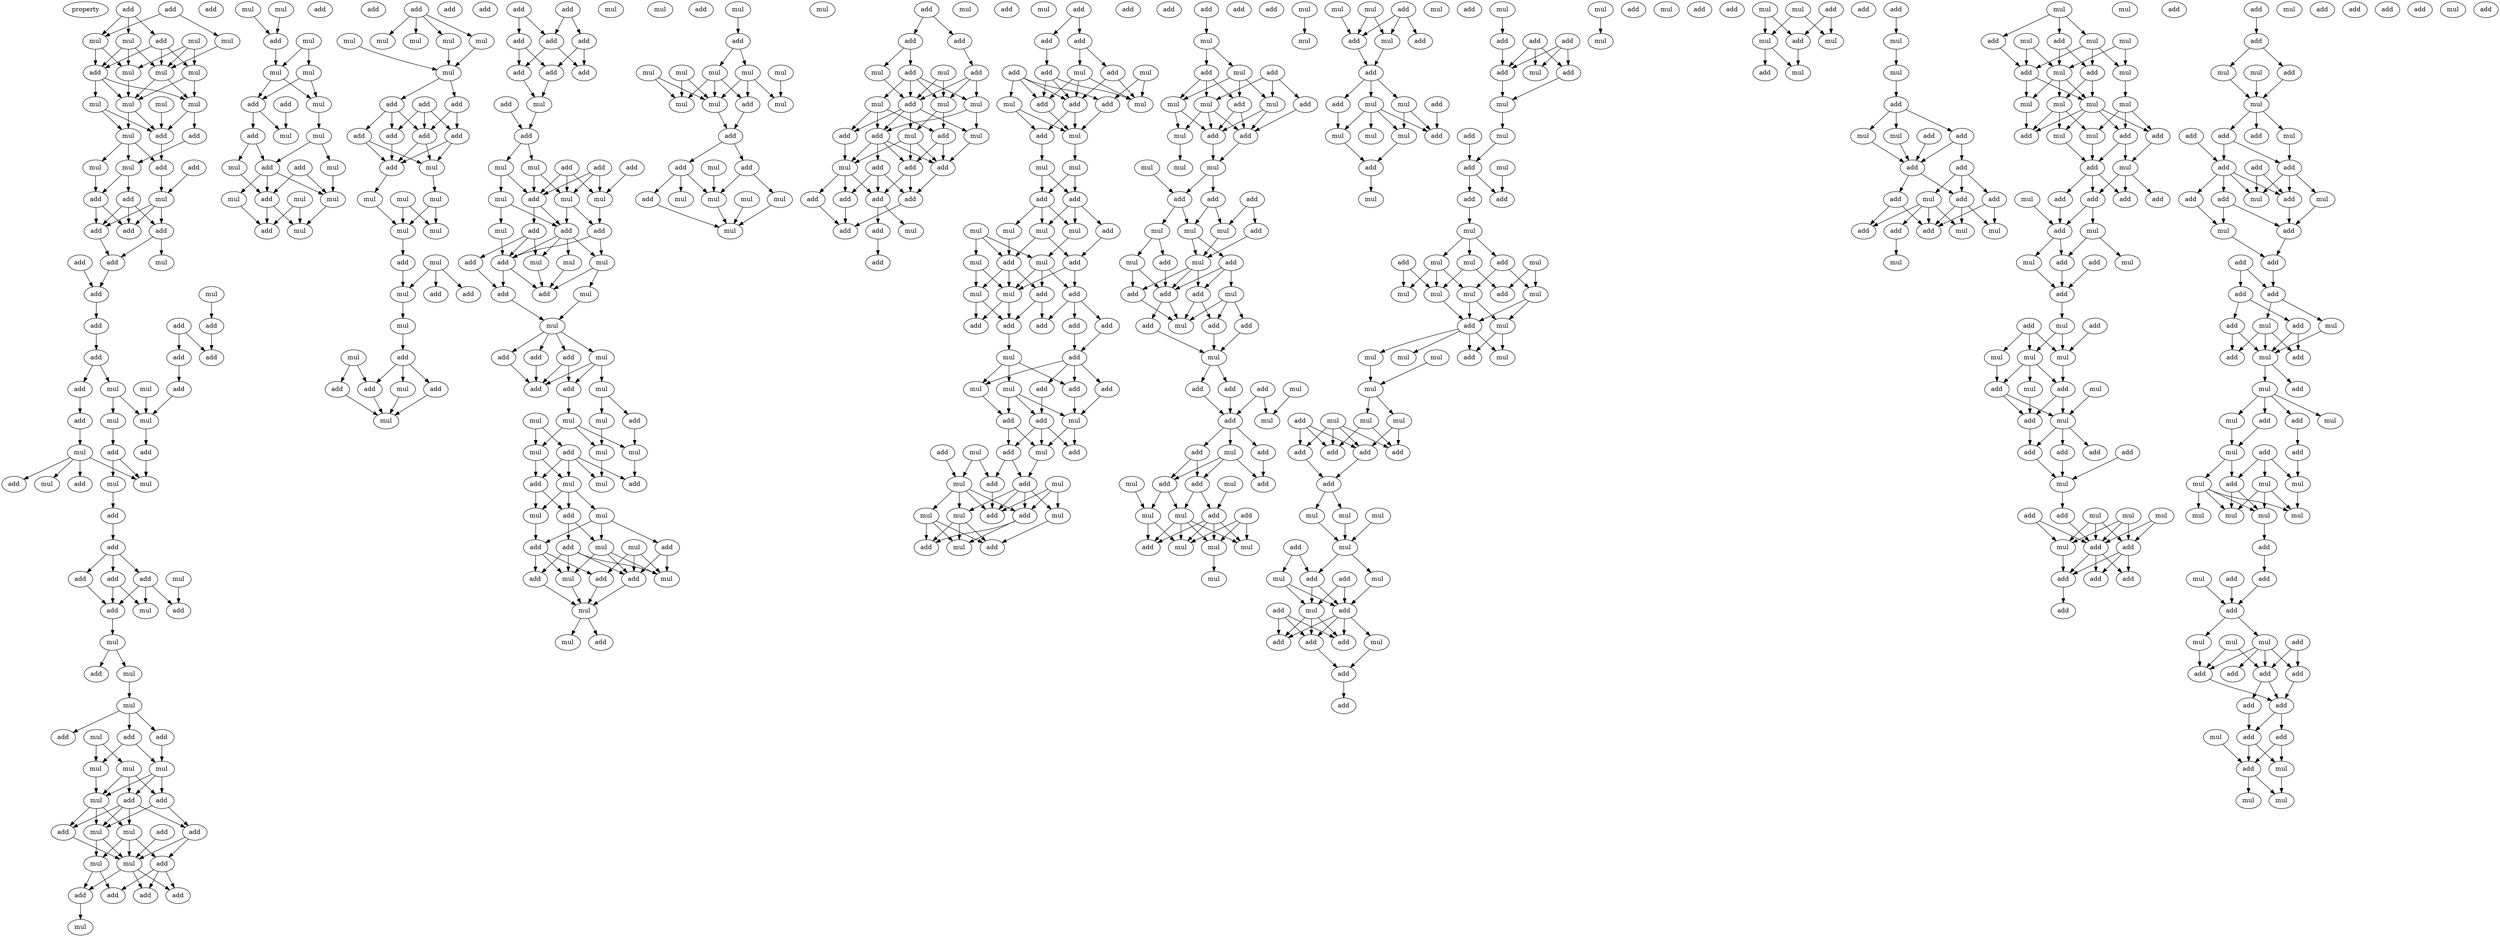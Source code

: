 digraph {
    node [fontcolor=black]
    property [mul=2,lf=1.7]
    0 [ label = add ];
    1 [ label = add ];
    2 [ label = mul ];
    3 [ label = mul ];
    4 [ label = add ];
    5 [ label = mul ];
    6 [ label = mul ];
    7 [ label = add ];
    8 [ label = mul ];
    9 [ label = mul ];
    10 [ label = mul ];
    11 [ label = mul ];
    12 [ label = mul ];
    13 [ label = mul ];
    14 [ label = mul ];
    15 [ label = add ];
    16 [ label = add ];
    17 [ label = mul ];
    18 [ label = mul ];
    19 [ label = add ];
    20 [ label = mul ];
    21 [ label = add ];
    22 [ label = mul ];
    23 [ label = add ];
    24 [ label = add ];
    25 [ label = add ];
    26 [ label = add ];
    27 [ label = add ];
    28 [ label = add ];
    29 [ label = add ];
    30 [ label = mul ];
    31 [ label = add ];
    32 [ label = mul ];
    33 [ label = add ];
    34 [ label = add ];
    35 [ label = add ];
    36 [ label = add ];
    37 [ label = add ];
    38 [ label = add ];
    39 [ label = add ];
    40 [ label = mul ];
    41 [ label = mul ];
    42 [ label = add ];
    43 [ label = mul ];
    44 [ label = mul ];
    45 [ label = add ];
    46 [ label = add ];
    47 [ label = mul ];
    48 [ label = add ];
    49 [ label = mul ];
    50 [ label = add ];
    51 [ label = mul ];
    52 [ label = mul ];
    53 [ label = add ];
    54 [ label = add ];
    55 [ label = add ];
    56 [ label = add ];
    57 [ label = mul ];
    58 [ label = add ];
    59 [ label = add ];
    60 [ label = add ];
    61 [ label = mul ];
    62 [ label = add ];
    63 [ label = mul ];
    64 [ label = add ];
    65 [ label = add ];
    66 [ label = mul ];
    67 [ label = mul ];
    68 [ label = mul ];
    69 [ label = add ];
    70 [ label = add ];
    71 [ label = add ];
    72 [ label = mul ];
    73 [ label = mul ];
    74 [ label = mul ];
    75 [ label = add ];
    76 [ label = mul ];
    77 [ label = add ];
    78 [ label = add ];
    79 [ label = mul ];
    80 [ label = mul ];
    81 [ label = add ];
    82 [ label = add ];
    83 [ label = mul ];
    84 [ label = mul ];
    85 [ label = add ];
    86 [ label = add ];
    87 [ label = add ];
    88 [ label = add ];
    89 [ label = add ];
    90 [ label = mul ];
    91 [ label = mul ];
    92 [ label = mul ];
    93 [ label = add ];
    94 [ label = mul ];
    95 [ label = mul ];
    96 [ label = mul ];
    97 [ label = mul ];
    98 [ label = add ];
    99 [ label = add ];
    100 [ label = mul ];
    101 [ label = mul ];
    102 [ label = add ];
    103 [ label = add ];
    104 [ label = add ];
    105 [ label = mul ];
    106 [ label = mul ];
    107 [ label = add ];
    108 [ label = mul ];
    109 [ label = mul ];
    110 [ label = mul ];
    111 [ label = add ];
    112 [ label = add ];
    113 [ label = mul ];
    114 [ label = add ];
    115 [ label = add ];
    116 [ label = mul ];
    117 [ label = mul ];
    118 [ label = mul ];
    119 [ label = mul ];
    120 [ label = mul ];
    121 [ label = mul ];
    122 [ label = add ];
    123 [ label = add ];
    124 [ label = add ];
    125 [ label = add ];
    126 [ label = add ];
    127 [ label = add ];
    128 [ label = add ];
    129 [ label = add ];
    130 [ label = mul ];
    131 [ label = add ];
    132 [ label = mul ];
    133 [ label = mul ];
    134 [ label = mul ];
    135 [ label = mul ];
    136 [ label = mul ];
    137 [ label = mul ];
    138 [ label = add ];
    139 [ label = add ];
    140 [ label = add ];
    141 [ label = add ];
    142 [ label = mul ];
    143 [ label = mul ];
    144 [ label = mul ];
    145 [ label = add ];
    146 [ label = add ];
    147 [ label = mul ];
    148 [ label = add ];
    149 [ label = add ];
    150 [ label = mul ];
    151 [ label = add ];
    152 [ label = add ];
    153 [ label = add ];
    154 [ label = add ];
    155 [ label = add ];
    156 [ label = add ];
    157 [ label = add ];
    158 [ label = add ];
    159 [ label = add ];
    160 [ label = mul ];
    161 [ label = mul ];
    162 [ label = mul ];
    163 [ label = add ];
    164 [ label = mul ];
    165 [ label = mul ];
    166 [ label = add ];
    167 [ label = add ];
    168 [ label = add ];
    169 [ label = mul ];
    170 [ label = mul ];
    171 [ label = mul ];
    172 [ label = add ];
    173 [ label = mul ];
    174 [ label = add ];
    175 [ label = add ];
    176 [ label = add ];
    177 [ label = mul ];
    178 [ label = add ];
    179 [ label = mul ];
    180 [ label = mul ];
    181 [ label = add ];
    182 [ label = add ];
    183 [ label = mul ];
    184 [ label = add ];
    185 [ label = mul ];
    186 [ label = add ];
    187 [ label = mul ];
    188 [ label = add ];
    189 [ label = add ];
    190 [ label = add ];
    191 [ label = mul ];
    192 [ label = add ];
    193 [ label = add ];
    194 [ label = mul ];
    195 [ label = mul ];
    196 [ label = mul ];
    197 [ label = mul ];
    198 [ label = mul ];
    199 [ label = add ];
    200 [ label = mul ];
    201 [ label = add ];
    202 [ label = add ];
    203 [ label = mul ];
    204 [ label = mul ];
    205 [ label = mul ];
    206 [ label = mul ];
    207 [ label = add ];
    208 [ label = add ];
    209 [ label = mul ];
    210 [ label = add ];
    211 [ label = add ];
    212 [ label = mul ];
    213 [ label = add ];
    214 [ label = mul ];
    215 [ label = add ];
    216 [ label = add ];
    217 [ label = mul ];
    218 [ label = mul ];
    219 [ label = add ];
    220 [ label = mul ];
    221 [ label = add ];
    222 [ label = mul ];
    223 [ label = mul ];
    224 [ label = add ];
    225 [ label = mul ];
    226 [ label = mul ];
    227 [ label = mul ];
    228 [ label = mul ];
    229 [ label = mul ];
    230 [ label = mul ];
    231 [ label = mul ];
    232 [ label = mul ];
    233 [ label = add ];
    234 [ label = add ];
    235 [ label = mul ];
    236 [ label = add ];
    237 [ label = add ];
    238 [ label = mul ];
    239 [ label = mul ];
    240 [ label = mul ];
    241 [ label = mul ];
    242 [ label = add ];
    243 [ label = mul ];
    244 [ label = add ];
    245 [ label = mul ];
    246 [ label = add ];
    247 [ label = add ];
    248 [ label = add ];
    249 [ label = add ];
    250 [ label = add ];
    251 [ label = mul ];
    252 [ label = mul ];
    253 [ label = mul ];
    254 [ label = mul ];
    255 [ label = mul ];
    256 [ label = add ];
    257 [ label = add ];
    258 [ label = add ];
    259 [ label = mul ];
    260 [ label = add ];
    261 [ label = mul ];
    262 [ label = add ];
    263 [ label = mul ];
    264 [ label = add ];
    265 [ label = add ];
    266 [ label = mul ];
    267 [ label = add ];
    268 [ label = add ];
    269 [ label = add ];
    270 [ label = add ];
    271 [ label = add ];
    272 [ label = mul ];
    273 [ label = add ];
    274 [ label = add ];
    275 [ label = add ];
    276 [ label = add ];
    277 [ label = add ];
    278 [ label = add ];
    279 [ label = add ];
    280 [ label = add ];
    281 [ label = mul ];
    282 [ label = mul ];
    283 [ label = add ];
    284 [ label = add ];
    285 [ label = mul ];
    286 [ label = add ];
    287 [ label = mul ];
    288 [ label = add ];
    289 [ label = mul ];
    290 [ label = mul ];
    291 [ label = mul ];
    292 [ label = add ];
    293 [ label = add ];
    294 [ label = mul ];
    295 [ label = mul ];
    296 [ label = mul ];
    297 [ label = mul ];
    298 [ label = add ];
    299 [ label = add ];
    300 [ label = add ];
    301 [ label = add ];
    302 [ label = mul ];
    303 [ label = mul ];
    304 [ label = add ];
    305 [ label = add ];
    306 [ label = mul ];
    307 [ label = mul ];
    308 [ label = add ];
    309 [ label = add ];
    310 [ label = add ];
    311 [ label = add ];
    312 [ label = add ];
    313 [ label = add ];
    314 [ label = mul ];
    315 [ label = add ];
    316 [ label = mul ];
    317 [ label = add ];
    318 [ label = add ];
    319 [ label = mul ];
    320 [ label = add ];
    321 [ label = add ];
    322 [ label = mul ];
    323 [ label = mul ];
    324 [ label = mul ];
    325 [ label = add ];
    326 [ label = add ];
    327 [ label = add ];
    328 [ label = add ];
    329 [ label = add ];
    330 [ label = mul ];
    331 [ label = mul ];
    332 [ label = mul ];
    333 [ label = mul ];
    334 [ label = mul ];
    335 [ label = add ];
    336 [ label = add ];
    337 [ label = add ];
    338 [ label = mul ];
    339 [ label = add ];
    340 [ label = add ];
    341 [ label = add ];
    342 [ label = mul ];
    343 [ label = add ];
    344 [ label = mul ];
    345 [ label = add ];
    346 [ label = add ];
    347 [ label = mul ];
    348 [ label = add ];
    349 [ label = mul ];
    350 [ label = mul ];
    351 [ label = add ];
    352 [ label = add ];
    353 [ label = mul ];
    354 [ label = mul ];
    355 [ label = mul ];
    356 [ label = mul ];
    357 [ label = add ];
    358 [ label = add ];
    359 [ label = add ];
    360 [ label = mul ];
    361 [ label = mul ];
    362 [ label = mul ];
    363 [ label = add ];
    364 [ label = mul ];
    365 [ label = mul ];
    366 [ label = add ];
    367 [ label = add ];
    368 [ label = add ];
    369 [ label = mul ];
    370 [ label = add ];
    371 [ label = add ];
    372 [ label = add ];
    373 [ label = mul ];
    374 [ label = add ];
    375 [ label = add ];
    376 [ label = mul ];
    377 [ label = add ];
    378 [ label = add ];
    379 [ label = add ];
    380 [ label = mul ];
    381 [ label = add ];
    382 [ label = add ];
    383 [ label = mul ];
    384 [ label = add ];
    385 [ label = mul ];
    386 [ label = add ];
    387 [ label = add ];
    388 [ label = add ];
    389 [ label = mul ];
    390 [ label = add ];
    391 [ label = mul ];
    392 [ label = mul ];
    393 [ label = add ];
    394 [ label = add ];
    395 [ label = mul ];
    396 [ label = add ];
    397 [ label = mul ];
    398 [ label = mul ];
    399 [ label = mul ];
    400 [ label = add ];
    401 [ label = mul ];
    402 [ label = mul ];
    403 [ label = mul ];
    404 [ label = add ];
    405 [ label = mul ];
    406 [ label = mul ];
    407 [ label = mul ];
    408 [ label = add ];
    409 [ label = add ];
    410 [ label = mul ];
    411 [ label = add ];
    412 [ label = add ];
    413 [ label = mul ];
    414 [ label = add ];
    415 [ label = mul ];
    416 [ label = mul ];
    417 [ label = mul ];
    418 [ label = mul ];
    419 [ label = add ];
    420 [ label = add ];
    421 [ label = mul ];
    422 [ label = add ];
    423 [ label = mul ];
    424 [ label = add ];
    425 [ label = add ];
    426 [ label = add ];
    427 [ label = add ];
    428 [ label = mul ];
    429 [ label = add ];
    430 [ label = mul ];
    431 [ label = add ];
    432 [ label = mul ];
    433 [ label = mul ];
    434 [ label = mul ];
    435 [ label = mul ];
    436 [ label = add ];
    437 [ label = add ];
    438 [ label = add ];
    439 [ label = add ];
    440 [ label = mul ];
    441 [ label = mul ];
    442 [ label = mul ];
    443 [ label = add ];
    444 [ label = mul ];
    445 [ label = add ];
    446 [ label = mul ];
    447 [ label = mul ];
    448 [ label = mul ];
    449 [ label = mul ];
    450 [ label = add ];
    451 [ label = mul ];
    452 [ label = add ];
    453 [ label = add ];
    454 [ label = mul ];
    455 [ label = mul ];
    456 [ label = mul ];
    457 [ label = mul ];
    458 [ label = mul ];
    459 [ label = mul ];
    460 [ label = mul ];
    461 [ label = add ];
    462 [ label = mul ];
    463 [ label = add ];
    464 [ label = add ];
    465 [ label = add ];
    466 [ label = add ];
    467 [ label = add ];
    468 [ label = mul ];
    469 [ label = add ];
    470 [ label = mul ];
    471 [ label = mul ];
    472 [ label = mul ];
    473 [ label = mul ];
    474 [ label = add ];
    475 [ label = add ];
    476 [ label = mul ];
    477 [ label = mul ];
    478 [ label = add ];
    479 [ label = add ];
    480 [ label = add ];
    481 [ label = mul ];
    482 [ label = add ];
    483 [ label = add ];
    484 [ label = add ];
    485 [ label = add ];
    486 [ label = mul ];
    487 [ label = add ];
    488 [ label = mul ];
    489 [ label = mul ];
    490 [ label = add ];
    491 [ label = add ];
    492 [ label = add ];
    493 [ label = mul ];
    494 [ label = mul ];
    495 [ label = add ];
    496 [ label = add ];
    497 [ label = mul ];
    498 [ label = add ];
    499 [ label = mul ];
    500 [ label = mul ];
    501 [ label = add ];
    502 [ label = mul ];
    503 [ label = mul ];
    504 [ label = add ];
    505 [ label = add ];
    506 [ label = add ];
    507 [ label = add ];
    508 [ label = mul ];
    509 [ label = add ];
    510 [ label = add ];
    511 [ label = add ];
    512 [ label = add ];
    513 [ label = mul ];
    514 [ label = add ];
    515 [ label = add ];
    516 [ label = mul ];
    517 [ label = mul ];
    518 [ label = mul ];
    519 [ label = mul ];
    520 [ label = add ];
    521 [ label = mul ];
    522 [ label = add ];
    523 [ label = mul ];
    524 [ label = add ];
    525 [ label = mul ];
    526 [ label = mul ];
    527 [ label = add ];
    528 [ label = mul ];
    529 [ label = mul ];
    530 [ label = mul ];
    531 [ label = mul ];
    532 [ label = mul ];
    533 [ label = mul ];
    534 [ label = add ];
    535 [ label = add ];
    536 [ label = add ];
    537 [ label = add ];
    538 [ label = mul ];
    539 [ label = mul ];
    540 [ label = add ];
    541 [ label = add ];
    542 [ label = add ];
    543 [ label = add ];
    544 [ label = add ];
    545 [ label = mul ];
    546 [ label = mul ];
    547 [ label = add ];
    548 [ label = mul ];
    549 [ label = mul ];
    550 [ label = add ];
    551 [ label = add ];
    552 [ label = add ];
    553 [ label = add ];
    554 [ label = mul ];
    555 [ label = mul ];
    556 [ label = mul ];
    557 [ label = mul ];
    558 [ label = add ];
    559 [ label = mul ];
    560 [ label = mul ];
    561 [ label = add ];
    562 [ label = add ];
    563 [ label = mul ];
    564 [ label = add ];
    565 [ label = add ];
    566 [ label = add ];
    567 [ label = add ];
    568 [ label = add ];
    569 [ label = mul ];
    570 [ label = add ];
    571 [ label = mul ];
    572 [ label = mul ];
    573 [ label = add ];
    574 [ label = mul ];
    575 [ label = add ];
    576 [ label = add ];
    577 [ label = mul ];
    578 [ label = add ];
    579 [ label = add ];
    580 [ label = add ];
    581 [ label = add ];
    582 [ label = add ];
    583 [ label = mul ];
    584 [ label = add ];
    585 [ label = add ];
    586 [ label = add ];
    587 [ label = add ];
    588 [ label = mul ];
    589 [ label = add ];
    590 [ label = mul ];
    591 [ label = mul ];
    592 [ label = add ];
    593 [ label = mul ];
    594 [ label = add ];
    595 [ label = add ];
    596 [ label = add ];
    597 [ label = add ];
    598 [ label = add ];
    599 [ label = add ];
    600 [ label = add ];
    601 [ label = mul ];
    602 [ label = add ];
    603 [ label = add ];
    604 [ label = mul ];
    605 [ label = add ];
    606 [ label = mul ];
    607 [ label = add ];
    608 [ label = add ];
    609 [ label = add ];
    610 [ label = add ];
    611 [ label = mul ];
    612 [ label = mul ];
    613 [ label = add ];
    614 [ label = mul ];
    615 [ label = add ];
    616 [ label = add ];
    617 [ label = mul ];
    618 [ label = add ];
    619 [ label = mul ];
    620 [ label = add ];
    621 [ label = mul ];
    622 [ label = add ];
    623 [ label = mul ];
    624 [ label = add ];
    625 [ label = mul ];
    626 [ label = add ];
    627 [ label = add ];
    628 [ label = add ];
    629 [ label = mul ];
    630 [ label = mul ];
    631 [ label = mul ];
    632 [ label = mul ];
    633 [ label = mul ];
    634 [ label = mul ];
    635 [ label = mul ];
    636 [ label = add ];
    637 [ label = mul ];
    638 [ label = add ];
    639 [ label = add ];
    640 [ label = add ];
    641 [ label = mul ];
    642 [ label = add ];
    643 [ label = mul ];
    644 [ label = mul ];
    645 [ label = add ];
    646 [ label = add ];
    647 [ label = add ];
    648 [ label = add ];
    649 [ label = add ];
    650 [ label = add ];
    651 [ label = add ];
    652 [ label = mul ];
    653 [ label = add ];
    654 [ label = add ];
    655 [ label = mul ];
    656 [ label = mul ];
    657 [ label = add ];
    658 [ label = mul ];
    0 -> 4 [ name = 0 ];
    0 -> 5 [ name = 1 ];
    0 -> 6 [ name = 2 ];
    1 -> 2 [ name = 3 ];
    1 -> 5 [ name = 4 ];
    2 -> 9 [ name = 5 ];
    3 -> 8 [ name = 6 ];
    3 -> 9 [ name = 7 ];
    3 -> 10 [ name = 8 ];
    4 -> 7 [ name = 9 ];
    4 -> 9 [ name = 10 ];
    4 -> 10 [ name = 11 ];
    5 -> 7 [ name = 12 ];
    5 -> 8 [ name = 13 ];
    6 -> 7 [ name = 14 ];
    6 -> 8 [ name = 15 ];
    6 -> 9 [ name = 16 ];
    7 -> 11 [ name = 17 ];
    7 -> 13 [ name = 18 ];
    7 -> 14 [ name = 19 ];
    8 -> 13 [ name = 20 ];
    9 -> 11 [ name = 21 ];
    9 -> 13 [ name = 22 ];
    10 -> 11 [ name = 23 ];
    10 -> 13 [ name = 24 ];
    11 -> 15 [ name = 25 ];
    11 -> 16 [ name = 26 ];
    12 -> 16 [ name = 27 ];
    13 -> 16 [ name = 28 ];
    13 -> 17 [ name = 29 ];
    14 -> 16 [ name = 30 ];
    14 -> 17 [ name = 31 ];
    15 -> 20 [ name = 32 ];
    16 -> 19 [ name = 33 ];
    17 -> 18 [ name = 34 ];
    17 -> 19 [ name = 35 ];
    17 -> 20 [ name = 36 ];
    18 -> 24 [ name = 37 ];
    19 -> 22 [ name = 38 ];
    20 -> 23 [ name = 39 ];
    20 -> 24 [ name = 40 ];
    21 -> 22 [ name = 41 ];
    22 -> 25 [ name = 42 ];
    22 -> 26 [ name = 43 ];
    22 -> 27 [ name = 44 ];
    23 -> 25 [ name = 45 ];
    23 -> 26 [ name = 46 ];
    23 -> 27 [ name = 47 ];
    24 -> 25 [ name = 48 ];
    24 -> 26 [ name = 49 ];
    25 -> 29 [ name = 50 ];
    27 -> 29 [ name = 51 ];
    27 -> 30 [ name = 52 ];
    28 -> 31 [ name = 53 ];
    29 -> 31 [ name = 54 ];
    31 -> 34 [ name = 55 ];
    32 -> 35 [ name = 56 ];
    33 -> 37 [ name = 57 ];
    33 -> 38 [ name = 58 ];
    34 -> 36 [ name = 59 ];
    35 -> 38 [ name = 60 ];
    36 -> 39 [ name = 61 ];
    36 -> 41 [ name = 62 ];
    37 -> 42 [ name = 63 ];
    39 -> 45 [ name = 64 ];
    40 -> 44 [ name = 65 ];
    41 -> 43 [ name = 66 ];
    41 -> 44 [ name = 67 ];
    42 -> 44 [ name = 68 ];
    43 -> 46 [ name = 69 ];
    44 -> 48 [ name = 70 ];
    45 -> 47 [ name = 71 ];
    46 -> 51 [ name = 72 ];
    46 -> 52 [ name = 73 ];
    47 -> 49 [ name = 74 ];
    47 -> 50 [ name = 75 ];
    47 -> 51 [ name = 76 ];
    47 -> 53 [ name = 77 ];
    48 -> 51 [ name = 78 ];
    52 -> 54 [ name = 79 ];
    54 -> 55 [ name = 80 ];
    55 -> 56 [ name = 81 ];
    55 -> 58 [ name = 82 ];
    55 -> 59 [ name = 83 ];
    56 -> 61 [ name = 84 ];
    56 -> 62 [ name = 85 ];
    57 -> 60 [ name = 86 ];
    58 -> 62 [ name = 87 ];
    59 -> 60 [ name = 88 ];
    59 -> 61 [ name = 89 ];
    59 -> 62 [ name = 90 ];
    62 -> 63 [ name = 91 ];
    63 -> 65 [ name = 92 ];
    63 -> 66 [ name = 93 ];
    66 -> 67 [ name = 94 ];
    67 -> 69 [ name = 95 ];
    67 -> 70 [ name = 96 ];
    67 -> 71 [ name = 97 ];
    68 -> 72 [ name = 98 ];
    68 -> 73 [ name = 99 ];
    69 -> 72 [ name = 100 ];
    69 -> 74 [ name = 101 ];
    71 -> 74 [ name = 102 ];
    72 -> 76 [ name = 103 ];
    73 -> 75 [ name = 104 ];
    73 -> 76 [ name = 105 ];
    73 -> 77 [ name = 106 ];
    74 -> 75 [ name = 107 ];
    74 -> 76 [ name = 108 ];
    74 -> 77 [ name = 109 ];
    75 -> 78 [ name = 110 ];
    75 -> 80 [ name = 111 ];
    76 -> 79 [ name = 112 ];
    76 -> 80 [ name = 113 ];
    76 -> 82 [ name = 114 ];
    77 -> 78 [ name = 115 ];
    77 -> 79 [ name = 116 ];
    77 -> 80 [ name = 117 ];
    77 -> 82 [ name = 118 ];
    78 -> 83 [ name = 119 ];
    78 -> 85 [ name = 120 ];
    79 -> 83 [ name = 121 ];
    79 -> 84 [ name = 122 ];
    79 -> 85 [ name = 123 ];
    80 -> 83 [ name = 124 ];
    80 -> 84 [ name = 125 ];
    81 -> 83 [ name = 126 ];
    82 -> 83 [ name = 127 ];
    83 -> 87 [ name = 128 ];
    83 -> 88 [ name = 129 ];
    83 -> 89 [ name = 130 ];
    84 -> 86 [ name = 131 ];
    84 -> 89 [ name = 132 ];
    85 -> 86 [ name = 133 ];
    85 -> 87 [ name = 134 ];
    85 -> 88 [ name = 135 ];
    89 -> 90 [ name = 136 ];
    91 -> 93 [ name = 137 ];
    92 -> 93 [ name = 138 ];
    93 -> 95 [ name = 139 ];
    94 -> 95 [ name = 140 ];
    94 -> 96 [ name = 141 ];
    95 -> 97 [ name = 142 ];
    95 -> 98 [ name = 143 ];
    96 -> 97 [ name = 144 ];
    96 -> 98 [ name = 145 ];
    97 -> 101 [ name = 146 ];
    98 -> 100 [ name = 147 ];
    98 -> 102 [ name = 148 ];
    99 -> 100 [ name = 149 ];
    101 -> 103 [ name = 150 ];
    101 -> 106 [ name = 151 ];
    102 -> 103 [ name = 152 ];
    102 -> 105 [ name = 153 ];
    103 -> 107 [ name = 154 ];
    103 -> 109 [ name = 155 ];
    103 -> 110 [ name = 156 ];
    104 -> 107 [ name = 157 ];
    104 -> 109 [ name = 158 ];
    105 -> 107 [ name = 159 ];
    106 -> 109 [ name = 160 ];
    107 -> 112 [ name = 161 ];
    107 -> 113 [ name = 162 ];
    108 -> 112 [ name = 163 ];
    108 -> 113 [ name = 164 ];
    109 -> 113 [ name = 165 ];
    110 -> 112 [ name = 166 ];
    115 -> 117 [ name = 167 ];
    115 -> 118 [ name = 168 ];
    115 -> 119 [ name = 169 ];
    115 -> 120 [ name = 170 ];
    116 -> 121 [ name = 171 ];
    118 -> 121 [ name = 172 ];
    120 -> 121 [ name = 173 ];
    121 -> 122 [ name = 174 ];
    121 -> 124 [ name = 175 ];
    122 -> 125 [ name = 176 ];
    122 -> 126 [ name = 177 ];
    122 -> 127 [ name = 178 ];
    123 -> 125 [ name = 179 ];
    123 -> 126 [ name = 180 ];
    123 -> 129 [ name = 181 ];
    124 -> 125 [ name = 182 ];
    124 -> 129 [ name = 183 ];
    125 -> 130 [ name = 184 ];
    125 -> 131 [ name = 185 ];
    126 -> 131 [ name = 186 ];
    127 -> 130 [ name = 187 ];
    127 -> 131 [ name = 188 ];
    129 -> 130 [ name = 189 ];
    129 -> 131 [ name = 190 ];
    130 -> 133 [ name = 191 ];
    131 -> 134 [ name = 192 ];
    132 -> 135 [ name = 193 ];
    132 -> 136 [ name = 194 ];
    133 -> 135 [ name = 195 ];
    133 -> 136 [ name = 196 ];
    134 -> 136 [ name = 197 ];
    136 -> 138 [ name = 198 ];
    137 -> 139 [ name = 199 ];
    137 -> 141 [ name = 200 ];
    137 -> 142 [ name = 201 ];
    138 -> 142 [ name = 202 ];
    142 -> 143 [ name = 203 ];
    143 -> 145 [ name = 204 ];
    144 -> 146 [ name = 205 ];
    144 -> 149 [ name = 206 ];
    145 -> 147 [ name = 207 ];
    145 -> 148 [ name = 208 ];
    145 -> 149 [ name = 209 ];
    146 -> 150 [ name = 210 ];
    147 -> 150 [ name = 211 ];
    148 -> 150 [ name = 212 ];
    149 -> 150 [ name = 213 ];
    151 -> 153 [ name = 214 ];
    151 -> 154 [ name = 215 ];
    152 -> 154 [ name = 216 ];
    152 -> 155 [ name = 217 ];
    153 -> 156 [ name = 218 ];
    153 -> 157 [ name = 219 ];
    154 -> 157 [ name = 220 ];
    154 -> 158 [ name = 221 ];
    155 -> 156 [ name = 222 ];
    155 -> 158 [ name = 223 ];
    156 -> 161 [ name = 224 ];
    157 -> 161 [ name = 225 ];
    159 -> 163 [ name = 226 ];
    161 -> 163 [ name = 227 ];
    163 -> 164 [ name = 228 ];
    163 -> 165 [ name = 229 ];
    164 -> 171 [ name = 230 ];
    164 -> 172 [ name = 231 ];
    165 -> 170 [ name = 232 ];
    165 -> 172 [ name = 233 ];
    166 -> 169 [ name = 234 ];
    167 -> 169 [ name = 235 ];
    167 -> 171 [ name = 236 ];
    167 -> 172 [ name = 237 ];
    168 -> 169 [ name = 238 ];
    168 -> 171 [ name = 239 ];
    168 -> 172 [ name = 240 ];
    169 -> 175 [ name = 241 ];
    170 -> 173 [ name = 242 ];
    170 -> 176 [ name = 243 ];
    171 -> 175 [ name = 244 ];
    171 -> 176 [ name = 245 ];
    172 -> 174 [ name = 246 ];
    172 -> 176 [ name = 247 ];
    173 -> 181 [ name = 248 ];
    174 -> 177 [ name = 249 ];
    174 -> 178 [ name = 250 ];
    174 -> 181 [ name = 251 ];
    175 -> 179 [ name = 252 ];
    175 -> 181 [ name = 253 ];
    176 -> 177 [ name = 254 ];
    176 -> 179 [ name = 255 ];
    176 -> 180 [ name = 256 ];
    176 -> 181 [ name = 257 ];
    177 -> 184 [ name = 258 ];
    178 -> 182 [ name = 259 ];
    179 -> 183 [ name = 260 ];
    179 -> 184 [ name = 261 ];
    180 -> 184 [ name = 262 ];
    181 -> 182 [ name = 263 ];
    181 -> 184 [ name = 264 ];
    182 -> 185 [ name = 265 ];
    183 -> 185 [ name = 266 ];
    185 -> 186 [ name = 267 ];
    185 -> 187 [ name = 268 ];
    185 -> 188 [ name = 269 ];
    185 -> 189 [ name = 270 ];
    186 -> 192 [ name = 271 ];
    187 -> 190 [ name = 272 ];
    187 -> 191 [ name = 273 ];
    187 -> 192 [ name = 274 ];
    188 -> 190 [ name = 275 ];
    188 -> 192 [ name = 276 ];
    189 -> 192 [ name = 277 ];
    190 -> 196 [ name = 278 ];
    191 -> 193 [ name = 279 ];
    191 -> 195 [ name = 280 ];
    193 -> 197 [ name = 281 ];
    194 -> 198 [ name = 282 ];
    194 -> 199 [ name = 283 ];
    195 -> 200 [ name = 284 ];
    196 -> 197 [ name = 285 ];
    196 -> 198 [ name = 286 ];
    196 -> 200 [ name = 287 ];
    197 -> 201 [ name = 288 ];
    198 -> 202 [ name = 289 ];
    198 -> 203 [ name = 290 ];
    199 -> 201 [ name = 291 ];
    199 -> 202 [ name = 292 ];
    199 -> 203 [ name = 293 ];
    199 -> 204 [ name = 294 ];
    200 -> 204 [ name = 295 ];
    202 -> 205 [ name = 296 ];
    202 -> 207 [ name = 297 ];
    203 -> 205 [ name = 298 ];
    203 -> 206 [ name = 299 ];
    203 -> 207 [ name = 300 ];
    205 -> 211 [ name = 301 ];
    206 -> 208 [ name = 302 ];
    206 -> 209 [ name = 303 ];
    206 -> 211 [ name = 304 ];
    207 -> 209 [ name = 305 ];
    207 -> 210 [ name = 306 ];
    208 -> 214 [ name = 307 ];
    208 -> 215 [ name = 308 ];
    209 -> 214 [ name = 309 ];
    209 -> 215 [ name = 310 ];
    209 -> 217 [ name = 311 ];
    210 -> 213 [ name = 312 ];
    210 -> 214 [ name = 313 ];
    210 -> 215 [ name = 314 ];
    210 -> 217 [ name = 315 ];
    211 -> 213 [ name = 316 ];
    211 -> 216 [ name = 317 ];
    211 -> 217 [ name = 318 ];
    212 -> 214 [ name = 319 ];
    212 -> 215 [ name = 320 ];
    212 -> 216 [ name = 321 ];
    213 -> 218 [ name = 322 ];
    215 -> 218 [ name = 323 ];
    216 -> 218 [ name = 324 ];
    217 -> 218 [ name = 325 ];
    218 -> 220 [ name = 326 ];
    218 -> 221 [ name = 327 ];
    222 -> 224 [ name = 328 ];
    224 -> 228 [ name = 329 ];
    224 -> 229 [ name = 330 ];
    225 -> 231 [ name = 331 ];
    225 -> 232 [ name = 332 ];
    226 -> 231 [ name = 333 ];
    226 -> 232 [ name = 334 ];
    227 -> 230 [ name = 335 ];
    228 -> 231 [ name = 336 ];
    228 -> 232 [ name = 337 ];
    228 -> 233 [ name = 338 ];
    229 -> 230 [ name = 339 ];
    229 -> 232 [ name = 340 ];
    229 -> 233 [ name = 341 ];
    232 -> 234 [ name = 342 ];
    233 -> 234 [ name = 343 ];
    234 -> 236 [ name = 344 ];
    234 -> 237 [ name = 345 ];
    235 -> 238 [ name = 346 ];
    236 -> 238 [ name = 347 ];
    236 -> 241 [ name = 348 ];
    237 -> 238 [ name = 349 ];
    237 -> 239 [ name = 350 ];
    237 -> 242 [ name = 351 ];
    238 -> 243 [ name = 352 ];
    240 -> 243 [ name = 353 ];
    241 -> 243 [ name = 354 ];
    242 -> 243 [ name = 355 ];
    244 -> 246 [ name = 356 ];
    244 -> 247 [ name = 357 ];
    246 -> 248 [ name = 358 ];
    246 -> 252 [ name = 359 ];
    247 -> 250 [ name = 360 ];
    248 -> 253 [ name = 361 ];
    248 -> 254 [ name = 362 ];
    248 -> 255 [ name = 363 ];
    248 -> 256 [ name = 364 ];
    250 -> 253 [ name = 365 ];
    250 -> 255 [ name = 366 ];
    250 -> 256 [ name = 367 ];
    251 -> 253 [ name = 368 ];
    251 -> 256 [ name = 369 ];
    252 -> 256 [ name = 370 ];
    253 -> 259 [ name = 371 ];
    253 -> 260 [ name = 372 ];
    254 -> 257 [ name = 373 ];
    254 -> 258 [ name = 374 ];
    254 -> 260 [ name = 375 ];
    255 -> 258 [ name = 376 ];
    255 -> 261 [ name = 377 ];
    256 -> 257 [ name = 378 ];
    256 -> 258 [ name = 379 ];
    256 -> 259 [ name = 380 ];
    256 -> 261 [ name = 381 ];
    257 -> 263 [ name = 382 ];
    258 -> 262 [ name = 383 ];
    258 -> 263 [ name = 384 ];
    258 -> 264 [ name = 385 ];
    258 -> 265 [ name = 386 ];
    259 -> 262 [ name = 387 ];
    259 -> 263 [ name = 388 ];
    259 -> 265 [ name = 389 ];
    260 -> 262 [ name = 390 ];
    260 -> 265 [ name = 391 ];
    261 -> 262 [ name = 392 ];
    262 -> 269 [ name = 393 ];
    263 -> 267 [ name = 394 ];
    263 -> 268 [ name = 395 ];
    263 -> 270 [ name = 396 ];
    264 -> 267 [ name = 397 ];
    264 -> 269 [ name = 398 ];
    264 -> 270 [ name = 399 ];
    265 -> 267 [ name = 400 ];
    265 -> 269 [ name = 401 ];
    267 -> 271 [ name = 402 ];
    267 -> 272 [ name = 403 ];
    268 -> 273 [ name = 404 ];
    269 -> 273 [ name = 405 ];
    270 -> 273 [ name = 406 ];
    271 -> 274 [ name = 407 ];
    275 -> 276 [ name = 408 ];
    275 -> 277 [ name = 409 ];
    276 -> 280 [ name = 410 ];
    277 -> 278 [ name = 411 ];
    277 -> 281 [ name = 412 ];
    278 -> 283 [ name = 413 ];
    278 -> 285 [ name = 414 ];
    279 -> 283 [ name = 415 ];
    279 -> 284 [ name = 416 ];
    279 -> 286 [ name = 417 ];
    279 -> 287 [ name = 418 ];
    280 -> 283 [ name = 419 ];
    280 -> 285 [ name = 420 ];
    280 -> 286 [ name = 421 ];
    281 -> 283 [ name = 422 ];
    281 -> 285 [ name = 423 ];
    281 -> 286 [ name = 424 ];
    282 -> 284 [ name = 425 ];
    282 -> 285 [ name = 426 ];
    283 -> 288 [ name = 427 ];
    283 -> 289 [ name = 428 ];
    284 -> 289 [ name = 429 ];
    286 -> 289 [ name = 430 ];
    287 -> 288 [ name = 431 ];
    287 -> 289 [ name = 432 ];
    288 -> 290 [ name = 433 ];
    289 -> 291 [ name = 434 ];
    290 -> 292 [ name = 435 ];
    290 -> 293 [ name = 436 ];
    291 -> 292 [ name = 437 ];
    291 -> 293 [ name = 438 ];
    292 -> 294 [ name = 439 ];
    292 -> 295 [ name = 440 ];
    292 -> 296 [ name = 441 ];
    293 -> 294 [ name = 442 ];
    293 -> 295 [ name = 443 ];
    293 -> 298 [ name = 444 ];
    294 -> 299 [ name = 445 ];
    294 -> 301 [ name = 446 ];
    295 -> 303 [ name = 447 ];
    296 -> 299 [ name = 448 ];
    297 -> 299 [ name = 449 ];
    297 -> 302 [ name = 450 ];
    297 -> 303 [ name = 451 ];
    298 -> 301 [ name = 452 ];
    299 -> 304 [ name = 453 ];
    299 -> 306 [ name = 454 ];
    299 -> 307 [ name = 455 ];
    301 -> 305 [ name = 456 ];
    301 -> 306 [ name = 457 ];
    302 -> 306 [ name = 458 ];
    302 -> 307 [ name = 459 ];
    303 -> 304 [ name = 460 ];
    303 -> 305 [ name = 461 ];
    303 -> 306 [ name = 462 ];
    304 -> 308 [ name = 463 ];
    304 -> 310 [ name = 464 ];
    305 -> 308 [ name = 465 ];
    305 -> 311 [ name = 466 ];
    305 -> 312 [ name = 467 ];
    306 -> 309 [ name = 468 ];
    306 -> 310 [ name = 469 ];
    307 -> 309 [ name = 470 ];
    307 -> 310 [ name = 471 ];
    310 -> 314 [ name = 472 ];
    311 -> 313 [ name = 473 ];
    312 -> 313 [ name = 474 ];
    313 -> 315 [ name = 475 ];
    313 -> 316 [ name = 476 ];
    313 -> 317 [ name = 477 ];
    313 -> 318 [ name = 478 ];
    314 -> 316 [ name = 479 ];
    314 -> 318 [ name = 480 ];
    314 -> 319 [ name = 481 ];
    315 -> 320 [ name = 482 ];
    316 -> 321 [ name = 483 ];
    317 -> 322 [ name = 484 ];
    318 -> 322 [ name = 485 ];
    319 -> 320 [ name = 486 ];
    319 -> 321 [ name = 487 ];
    319 -> 322 [ name = 488 ];
    320 -> 323 [ name = 489 ];
    320 -> 325 [ name = 490 ];
    320 -> 326 [ name = 491 ];
    321 -> 323 [ name = 492 ];
    321 -> 325 [ name = 493 ];
    322 -> 323 [ name = 494 ];
    322 -> 326 [ name = 495 ];
    323 -> 328 [ name = 496 ];
    324 -> 329 [ name = 497 ];
    324 -> 330 [ name = 498 ];
    325 -> 328 [ name = 499 ];
    325 -> 329 [ name = 500 ];
    327 -> 330 [ name = 501 ];
    328 -> 333 [ name = 502 ];
    328 -> 334 [ name = 503 ];
    328 -> 335 [ name = 504 ];
    328 -> 336 [ name = 505 ];
    329 -> 336 [ name = 506 ];
    330 -> 332 [ name = 507 ];
    330 -> 333 [ name = 508 ];
    330 -> 335 [ name = 509 ];
    330 -> 336 [ name = 510 ];
    331 -> 334 [ name = 511 ];
    331 -> 335 [ name = 512 ];
    331 -> 336 [ name = 513 ];
    332 -> 337 [ name = 514 ];
    332 -> 338 [ name = 515 ];
    332 -> 339 [ name = 516 ];
    333 -> 337 [ name = 517 ];
    333 -> 338 [ name = 518 ];
    333 -> 339 [ name = 519 ];
    334 -> 339 [ name = 520 ];
    335 -> 337 [ name = 521 ];
    335 -> 338 [ name = 522 ];
    341 -> 342 [ name = 523 ];
    342 -> 344 [ name = 524 ];
    342 -> 345 [ name = 525 ];
    343 -> 347 [ name = 526 ];
    343 -> 348 [ name = 527 ];
    343 -> 349 [ name = 528 ];
    344 -> 346 [ name = 529 ];
    344 -> 347 [ name = 530 ];
    344 -> 350 [ name = 531 ];
    345 -> 346 [ name = 532 ];
    345 -> 349 [ name = 533 ];
    345 -> 350 [ name = 534 ];
    346 -> 351 [ name = 535 ];
    346 -> 352 [ name = 536 ];
    347 -> 351 [ name = 537 ];
    347 -> 352 [ name = 538 ];
    348 -> 351 [ name = 539 ];
    349 -> 351 [ name = 540 ];
    349 -> 352 [ name = 541 ];
    349 -> 353 [ name = 542 ];
    350 -> 352 [ name = 543 ];
    350 -> 353 [ name = 544 ];
    351 -> 354 [ name = 545 ];
    352 -> 354 [ name = 546 ];
    353 -> 356 [ name = 547 ];
    354 -> 357 [ name = 548 ];
    354 -> 358 [ name = 549 ];
    355 -> 358 [ name = 550 ];
    357 -> 361 [ name = 551 ];
    357 -> 362 [ name = 552 ];
    358 -> 360 [ name = 553 ];
    358 -> 362 [ name = 554 ];
    359 -> 361 [ name = 555 ];
    359 -> 363 [ name = 556 ];
    360 -> 364 [ name = 557 ];
    360 -> 366 [ name = 558 ];
    361 -> 365 [ name = 559 ];
    362 -> 365 [ name = 560 ];
    362 -> 367 [ name = 561 ];
    363 -> 365 [ name = 562 ];
    364 -> 368 [ name = 563 ];
    364 -> 371 [ name = 564 ];
    365 -> 368 [ name = 565 ];
    365 -> 370 [ name = 566 ];
    365 -> 371 [ name = 567 ];
    366 -> 368 [ name = 568 ];
    367 -> 368 [ name = 569 ];
    367 -> 369 [ name = 570 ];
    367 -> 370 [ name = 571 ];
    368 -> 372 [ name = 572 ];
    368 -> 373 [ name = 573 ];
    369 -> 373 [ name = 574 ];
    369 -> 374 [ name = 575 ];
    369 -> 375 [ name = 576 ];
    370 -> 373 [ name = 577 ];
    370 -> 374 [ name = 578 ];
    371 -> 373 [ name = 579 ];
    372 -> 376 [ name = 580 ];
    374 -> 376 [ name = 581 ];
    375 -> 376 [ name = 582 ];
    376 -> 378 [ name = 583 ];
    376 -> 379 [ name = 584 ];
    377 -> 382 [ name = 585 ];
    377 -> 383 [ name = 586 ];
    378 -> 382 [ name = 587 ];
    379 -> 382 [ name = 588 ];
    380 -> 383 [ name = 589 ];
    382 -> 384 [ name = 590 ];
    382 -> 385 [ name = 591 ];
    382 -> 386 [ name = 592 ];
    384 -> 387 [ name = 593 ];
    384 -> 388 [ name = 594 ];
    385 -> 387 [ name = 595 ];
    385 -> 388 [ name = 596 ];
    385 -> 390 [ name = 597 ];
    386 -> 390 [ name = 598 ];
    387 -> 392 [ name = 599 ];
    387 -> 395 [ name = 600 ];
    388 -> 394 [ name = 601 ];
    388 -> 395 [ name = 602 ];
    389 -> 392 [ name = 603 ];
    391 -> 394 [ name = 604 ];
    392 -> 398 [ name = 605 ];
    392 -> 400 [ name = 606 ];
    393 -> 397 [ name = 607 ];
    393 -> 398 [ name = 608 ];
    393 -> 399 [ name = 609 ];
    394 -> 397 [ name = 610 ];
    394 -> 398 [ name = 611 ];
    394 -> 399 [ name = 612 ];
    394 -> 400 [ name = 613 ];
    395 -> 397 [ name = 614 ];
    395 -> 398 [ name = 615 ];
    395 -> 399 [ name = 616 ];
    395 -> 400 [ name = 617 ];
    399 -> 401 [ name = 618 ];
    402 -> 403 [ name = 619 ];
    404 -> 408 [ name = 620 ];
    404 -> 409 [ name = 621 ];
    404 -> 410 [ name = 622 ];
    405 -> 409 [ name = 623 ];
    405 -> 410 [ name = 624 ];
    406 -> 409 [ name = 625 ];
    409 -> 411 [ name = 626 ];
    410 -> 411 [ name = 627 ];
    411 -> 413 [ name = 628 ];
    411 -> 414 [ name = 629 ];
    411 -> 415 [ name = 630 ];
    412 -> 419 [ name = 631 ];
    413 -> 416 [ name = 632 ];
    413 -> 419 [ name = 633 ];
    414 -> 417 [ name = 634 ];
    415 -> 416 [ name = 635 ];
    415 -> 417 [ name = 636 ];
    415 -> 418 [ name = 637 ];
    415 -> 419 [ name = 638 ];
    416 -> 420 [ name = 639 ];
    417 -> 420 [ name = 640 ];
    420 -> 421 [ name = 641 ];
    423 -> 424 [ name = 642 ];
    424 -> 429 [ name = 643 ];
    425 -> 427 [ name = 644 ];
    425 -> 428 [ name = 645 ];
    425 -> 429 [ name = 646 ];
    426 -> 427 [ name = 647 ];
    426 -> 428 [ name = 648 ];
    426 -> 429 [ name = 649 ];
    427 -> 430 [ name = 650 ];
    429 -> 430 [ name = 651 ];
    430 -> 433 [ name = 652 ];
    431 -> 436 [ name = 653 ];
    432 -> 435 [ name = 654 ];
    433 -> 436 [ name = 655 ];
    434 -> 439 [ name = 656 ];
    436 -> 438 [ name = 657 ];
    436 -> 439 [ name = 658 ];
    438 -> 440 [ name = 659 ];
    440 -> 441 [ name = 660 ];
    440 -> 444 [ name = 661 ];
    440 -> 445 [ name = 662 ];
    441 -> 446 [ name = 663 ];
    441 -> 447 [ name = 664 ];
    441 -> 449 [ name = 665 ];
    442 -> 448 [ name = 666 ];
    442 -> 450 [ name = 667 ];
    443 -> 446 [ name = 668 ];
    443 -> 447 [ name = 669 ];
    444 -> 447 [ name = 670 ];
    444 -> 450 [ name = 671 ];
    445 -> 448 [ name = 672 ];
    445 -> 449 [ name = 673 ];
    447 -> 452 [ name = 674 ];
    448 -> 451 [ name = 675 ];
    448 -> 452 [ name = 676 ];
    449 -> 451 [ name = 677 ];
    449 -> 452 [ name = 678 ];
    451 -> 453 [ name = 679 ];
    451 -> 456 [ name = 680 ];
    452 -> 453 [ name = 681 ];
    452 -> 454 [ name = 682 ];
    452 -> 455 [ name = 683 ];
    452 -> 456 [ name = 684 ];
    454 -> 458 [ name = 685 ];
    457 -> 458 [ name = 686 ];
    458 -> 459 [ name = 687 ];
    458 -> 460 [ name = 688 ];
    459 -> 465 [ name = 689 ];
    459 -> 466 [ name = 690 ];
    460 -> 464 [ name = 691 ];
    460 -> 466 [ name = 692 ];
    461 -> 463 [ name = 693 ];
    461 -> 464 [ name = 694 ];
    461 -> 465 [ name = 695 ];
    462 -> 463 [ name = 696 ];
    462 -> 464 [ name = 697 ];
    462 -> 465 [ name = 698 ];
    462 -> 466 [ name = 699 ];
    463 -> 467 [ name = 700 ];
    464 -> 467 [ name = 701 ];
    467 -> 470 [ name = 702 ];
    467 -> 471 [ name = 703 ];
    470 -> 473 [ name = 704 ];
    471 -> 473 [ name = 705 ];
    472 -> 473 [ name = 706 ];
    473 -> 475 [ name = 707 ];
    473 -> 477 [ name = 708 ];
    474 -> 475 [ name = 709 ];
    474 -> 476 [ name = 710 ];
    475 -> 479 [ name = 711 ];
    475 -> 481 [ name = 712 ];
    476 -> 479 [ name = 713 ];
    476 -> 481 [ name = 714 ];
    477 -> 479 [ name = 715 ];
    478 -> 479 [ name = 716 ];
    478 -> 481 [ name = 717 ];
    479 -> 482 [ name = 718 ];
    479 -> 483 [ name = 719 ];
    479 -> 484 [ name = 720 ];
    479 -> 486 [ name = 721 ];
    480 -> 482 [ name = 722 ];
    480 -> 483 [ name = 723 ];
    480 -> 484 [ name = 724 ];
    481 -> 482 [ name = 725 ];
    481 -> 483 [ name = 726 ];
    481 -> 484 [ name = 727 ];
    483 -> 487 [ name = 728 ];
    486 -> 487 [ name = 729 ];
    487 -> 491 [ name = 730 ];
    488 -> 493 [ name = 731 ];
    488 -> 494 [ name = 732 ];
    489 -> 492 [ name = 733 ];
    489 -> 493 [ name = 734 ];
    490 -> 492 [ name = 735 ];
    490 -> 494 [ name = 736 ];
    492 -> 497 [ name = 737 ];
    493 -> 496 [ name = 738 ];
    493 -> 497 [ name = 739 ];
    498 -> 499 [ name = 740 ];
    499 -> 500 [ name = 741 ];
    500 -> 501 [ name = 742 ];
    501 -> 502 [ name = 743 ];
    501 -> 503 [ name = 744 ];
    501 -> 505 [ name = 745 ];
    502 -> 506 [ name = 746 ];
    503 -> 506 [ name = 747 ];
    504 -> 506 [ name = 748 ];
    505 -> 506 [ name = 749 ];
    505 -> 507 [ name = 750 ];
    506 -> 509 [ name = 751 ];
    506 -> 511 [ name = 752 ];
    507 -> 508 [ name = 753 ];
    507 -> 510 [ name = 754 ];
    507 -> 511 [ name = 755 ];
    508 -> 512 [ name = 756 ];
    508 -> 514 [ name = 757 ];
    508 -> 515 [ name = 758 ];
    508 -> 516 [ name = 759 ];
    509 -> 514 [ name = 760 ];
    509 -> 515 [ name = 761 ];
    510 -> 513 [ name = 762 ];
    510 -> 514 [ name = 763 ];
    511 -> 513 [ name = 764 ];
    511 -> 514 [ name = 765 ];
    511 -> 516 [ name = 766 ];
    512 -> 517 [ name = 767 ];
    518 -> 519 [ name = 768 ];
    518 -> 520 [ name = 769 ];
    518 -> 522 [ name = 770 ];
    519 -> 524 [ name = 771 ];
    519 -> 525 [ name = 772 ];
    519 -> 527 [ name = 773 ];
    520 -> 524 [ name = 774 ];
    520 -> 526 [ name = 775 ];
    521 -> 526 [ name = 776 ];
    521 -> 527 [ name = 777 ];
    522 -> 527 [ name = 778 ];
    523 -> 525 [ name = 779 ];
    523 -> 526 [ name = 780 ];
    524 -> 529 [ name = 781 ];
    524 -> 530 [ name = 782 ];
    525 -> 531 [ name = 783 ];
    526 -> 528 [ name = 784 ];
    526 -> 529 [ name = 785 ];
    526 -> 530 [ name = 786 ];
    527 -> 528 [ name = 787 ];
    527 -> 530 [ name = 788 ];
    528 -> 535 [ name = 789 ];
    529 -> 532 [ name = 790 ];
    529 -> 533 [ name = 791 ];
    529 -> 535 [ name = 792 ];
    530 -> 533 [ name = 793 ];
    530 -> 534 [ name = 794 ];
    530 -> 535 [ name = 795 ];
    530 -> 536 [ name = 796 ];
    531 -> 532 [ name = 797 ];
    531 -> 534 [ name = 798 ];
    531 -> 536 [ name = 799 ];
    532 -> 537 [ name = 800 ];
    533 -> 537 [ name = 801 ];
    534 -> 538 [ name = 802 ];
    536 -> 537 [ name = 803 ];
    536 -> 538 [ name = 804 ];
    537 -> 540 [ name = 805 ];
    537 -> 542 [ name = 806 ];
    537 -> 543 [ name = 807 ];
    538 -> 540 [ name = 808 ];
    538 -> 541 [ name = 809 ];
    538 -> 543 [ name = 810 ];
    539 -> 544 [ name = 811 ];
    540 -> 544 [ name = 812 ];
    540 -> 545 [ name = 813 ];
    542 -> 544 [ name = 814 ];
    544 -> 546 [ name = 815 ];
    544 -> 550 [ name = 816 ];
    545 -> 548 [ name = 817 ];
    545 -> 550 [ name = 818 ];
    546 -> 551 [ name = 819 ];
    547 -> 551 [ name = 820 ];
    550 -> 551 [ name = 821 ];
    551 -> 554 [ name = 822 ];
    552 -> 555 [ name = 823 ];
    552 -> 556 [ name = 824 ];
    552 -> 557 [ name = 825 ];
    553 -> 555 [ name = 826 ];
    554 -> 555 [ name = 827 ];
    554 -> 557 [ name = 828 ];
    555 -> 558 [ name = 829 ];
    556 -> 561 [ name = 830 ];
    557 -> 558 [ name = 831 ];
    557 -> 559 [ name = 832 ];
    557 -> 561 [ name = 833 ];
    558 -> 562 [ name = 834 ];
    558 -> 563 [ name = 835 ];
    559 -> 562 [ name = 836 ];
    560 -> 563 [ name = 837 ];
    561 -> 562 [ name = 838 ];
    561 -> 563 [ name = 839 ];
    562 -> 568 [ name = 840 ];
    563 -> 564 [ name = 841 ];
    563 -> 566 [ name = 842 ];
    563 -> 568 [ name = 843 ];
    566 -> 569 [ name = 844 ];
    567 -> 569 [ name = 845 ];
    568 -> 569 [ name = 846 ];
    569 -> 573 [ name = 847 ];
    570 -> 575 [ name = 848 ];
    570 -> 577 [ name = 849 ];
    571 -> 575 [ name = 850 ];
    571 -> 576 [ name = 851 ];
    571 -> 577 [ name = 852 ];
    572 -> 575 [ name = 853 ];
    572 -> 576 [ name = 854 ];
    572 -> 577 [ name = 855 ];
    573 -> 575 [ name = 856 ];
    574 -> 575 [ name = 857 ];
    574 -> 576 [ name = 858 ];
    575 -> 578 [ name = 859 ];
    575 -> 579 [ name = 860 ];
    575 -> 580 [ name = 861 ];
    576 -> 578 [ name = 862 ];
    576 -> 579 [ name = 863 ];
    576 -> 580 [ name = 864 ];
    577 -> 578 [ name = 865 ];
    578 -> 581 [ name = 866 ];
    582 -> 585 [ name = 867 ];
    585 -> 587 [ name = 868 ];
    585 -> 590 [ name = 869 ];
    587 -> 591 [ name = 870 ];
    588 -> 591 [ name = 871 ];
    590 -> 591 [ name = 872 ];
    591 -> 593 [ name = 873 ];
    591 -> 595 [ name = 874 ];
    591 -> 596 [ name = 875 ];
    592 -> 599 [ name = 876 ];
    593 -> 597 [ name = 877 ];
    595 -> 597 [ name = 878 ];
    595 -> 599 [ name = 879 ];
    597 -> 601 [ name = 880 ];
    597 -> 602 [ name = 881 ];
    597 -> 604 [ name = 882 ];
    598 -> 602 [ name = 883 ];
    598 -> 604 [ name = 884 ];
    599 -> 600 [ name = 885 ];
    599 -> 602 [ name = 886 ];
    599 -> 603 [ name = 887 ];
    599 -> 604 [ name = 888 ];
    600 -> 606 [ name = 889 ];
    601 -> 605 [ name = 890 ];
    602 -> 605 [ name = 891 ];
    603 -> 605 [ name = 892 ];
    603 -> 606 [ name = 893 ];
    605 -> 607 [ name = 894 ];
    606 -> 607 [ name = 895 ];
    607 -> 609 [ name = 896 ];
    608 -> 609 [ name = 897 ];
    608 -> 610 [ name = 898 ];
    609 -> 612 [ name = 899 ];
    609 -> 614 [ name = 900 ];
    610 -> 613 [ name = 901 ];
    610 -> 615 [ name = 902 ];
    612 -> 616 [ name = 903 ];
    612 -> 617 [ name = 904 ];
    612 -> 618 [ name = 905 ];
    613 -> 617 [ name = 906 ];
    613 -> 618 [ name = 907 ];
    614 -> 617 [ name = 908 ];
    615 -> 616 [ name = 909 ];
    615 -> 617 [ name = 910 ];
    617 -> 619 [ name = 911 ];
    617 -> 620 [ name = 912 ];
    619 -> 621 [ name = 913 ];
    619 -> 622 [ name = 914 ];
    619 -> 623 [ name = 915 ];
    619 -> 624 [ name = 916 ];
    621 -> 625 [ name = 917 ];
    622 -> 626 [ name = 918 ];
    624 -> 625 [ name = 919 ];
    625 -> 628 [ name = 920 ];
    625 -> 631 [ name = 921 ];
    626 -> 630 [ name = 922 ];
    627 -> 628 [ name = 923 ];
    627 -> 629 [ name = 924 ];
    627 -> 630 [ name = 925 ];
    628 -> 632 [ name = 926 ];
    628 -> 635 [ name = 927 ];
    629 -> 632 [ name = 928 ];
    629 -> 634 [ name = 929 ];
    629 -> 635 [ name = 930 ];
    630 -> 634 [ name = 931 ];
    631 -> 632 [ name = 932 ];
    631 -> 633 [ name = 933 ];
    631 -> 634 [ name = 934 ];
    631 -> 635 [ name = 935 ];
    635 -> 636 [ name = 936 ];
    636 -> 639 [ name = 937 ];
    637 -> 640 [ name = 938 ];
    638 -> 640 [ name = 939 ];
    639 -> 640 [ name = 940 ];
    640 -> 643 [ name = 941 ];
    640 -> 644 [ name = 942 ];
    641 -> 647 [ name = 943 ];
    641 -> 648 [ name = 944 ];
    642 -> 645 [ name = 945 ];
    642 -> 647 [ name = 946 ];
    643 -> 645 [ name = 947 ];
    643 -> 646 [ name = 948 ];
    643 -> 647 [ name = 949 ];
    643 -> 648 [ name = 950 ];
    644 -> 648 [ name = 951 ];
    645 -> 649 [ name = 952 ];
    647 -> 649 [ name = 953 ];
    647 -> 650 [ name = 954 ];
    648 -> 649 [ name = 955 ];
    649 -> 651 [ name = 956 ];
    649 -> 653 [ name = 957 ];
    650 -> 653 [ name = 958 ];
    651 -> 654 [ name = 959 ];
    651 -> 655 [ name = 960 ];
    652 -> 654 [ name = 961 ];
    653 -> 654 [ name = 962 ];
    653 -> 655 [ name = 963 ];
    654 -> 656 [ name = 964 ];
    654 -> 658 [ name = 965 ];
    655 -> 658 [ name = 966 ];
}
